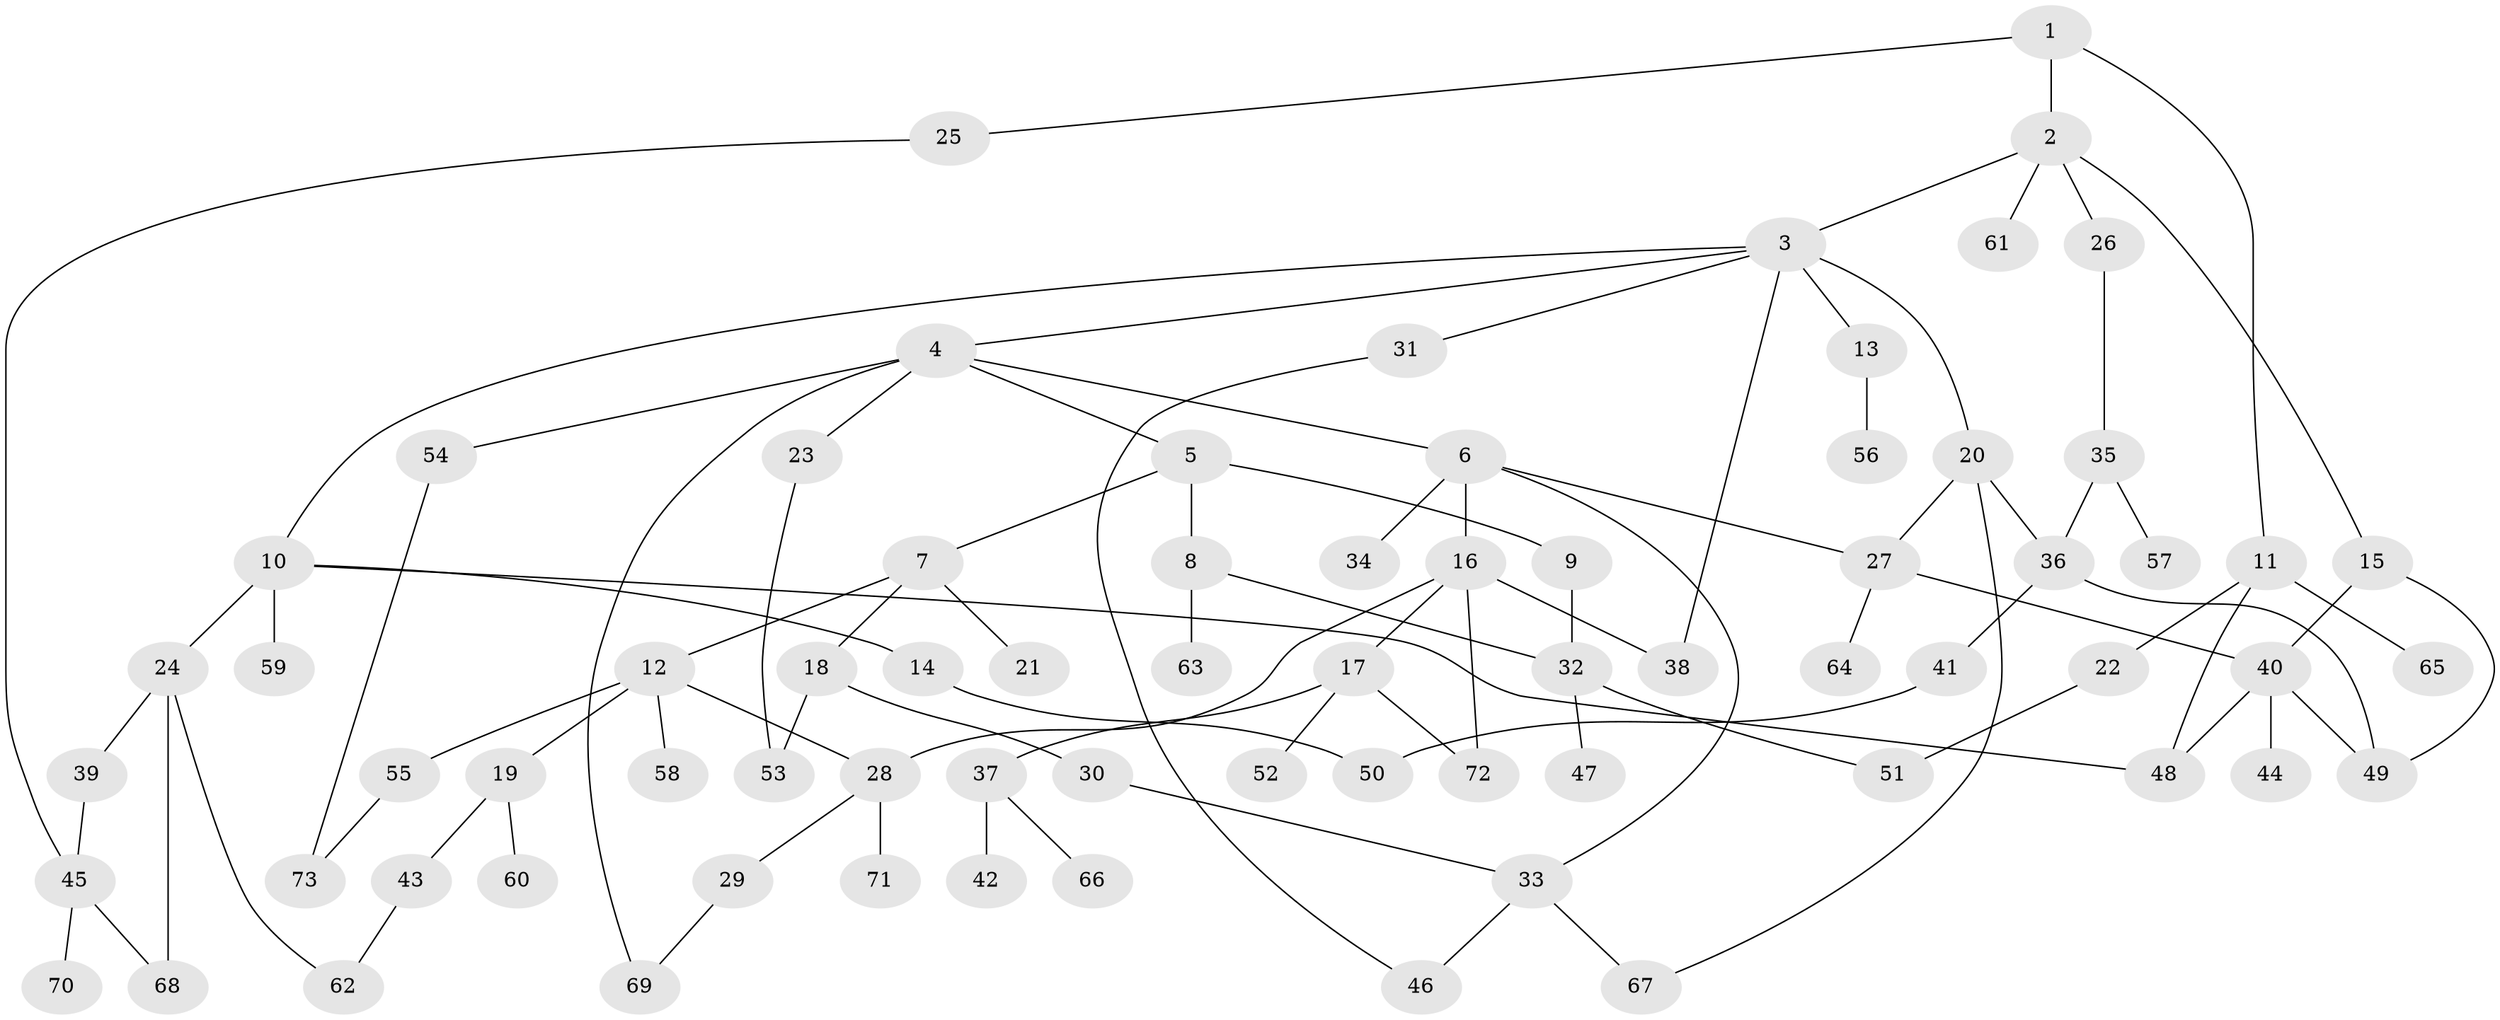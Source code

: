 // Generated by graph-tools (version 1.1) at 2025/25/03/09/25 03:25:27]
// undirected, 73 vertices, 94 edges
graph export_dot {
graph [start="1"]
  node [color=gray90,style=filled];
  1;
  2;
  3;
  4;
  5;
  6;
  7;
  8;
  9;
  10;
  11;
  12;
  13;
  14;
  15;
  16;
  17;
  18;
  19;
  20;
  21;
  22;
  23;
  24;
  25;
  26;
  27;
  28;
  29;
  30;
  31;
  32;
  33;
  34;
  35;
  36;
  37;
  38;
  39;
  40;
  41;
  42;
  43;
  44;
  45;
  46;
  47;
  48;
  49;
  50;
  51;
  52;
  53;
  54;
  55;
  56;
  57;
  58;
  59;
  60;
  61;
  62;
  63;
  64;
  65;
  66;
  67;
  68;
  69;
  70;
  71;
  72;
  73;
  1 -- 2;
  1 -- 11;
  1 -- 25;
  2 -- 3;
  2 -- 15;
  2 -- 26;
  2 -- 61;
  3 -- 4;
  3 -- 10;
  3 -- 13;
  3 -- 20;
  3 -- 31;
  3 -- 38;
  4 -- 5;
  4 -- 6;
  4 -- 23;
  4 -- 54;
  4 -- 69;
  5 -- 7;
  5 -- 8;
  5 -- 9;
  6 -- 16;
  6 -- 27;
  6 -- 33;
  6 -- 34;
  7 -- 12;
  7 -- 18;
  7 -- 21;
  8 -- 63;
  8 -- 32;
  9 -- 32;
  10 -- 14;
  10 -- 24;
  10 -- 59;
  10 -- 48;
  11 -- 22;
  11 -- 65;
  11 -- 48;
  12 -- 19;
  12 -- 55;
  12 -- 58;
  12 -- 28;
  13 -- 56;
  14 -- 50;
  15 -- 49;
  15 -- 40;
  16 -- 17;
  16 -- 28;
  16 -- 72;
  16 -- 38;
  17 -- 37;
  17 -- 52;
  17 -- 72;
  18 -- 30;
  18 -- 53;
  19 -- 43;
  19 -- 60;
  20 -- 36;
  20 -- 67;
  20 -- 27;
  22 -- 51;
  23 -- 53;
  24 -- 39;
  24 -- 62;
  24 -- 68;
  25 -- 45;
  26 -- 35;
  27 -- 40;
  27 -- 64;
  28 -- 29;
  28 -- 71;
  29 -- 69;
  30 -- 33;
  31 -- 46;
  32 -- 47;
  32 -- 51;
  33 -- 46;
  33 -- 67;
  35 -- 57;
  35 -- 36;
  36 -- 41;
  36 -- 49;
  37 -- 42;
  37 -- 66;
  39 -- 45;
  40 -- 44;
  40 -- 48;
  40 -- 49;
  41 -- 50;
  43 -- 62;
  45 -- 70;
  45 -- 68;
  54 -- 73;
  55 -- 73;
}
